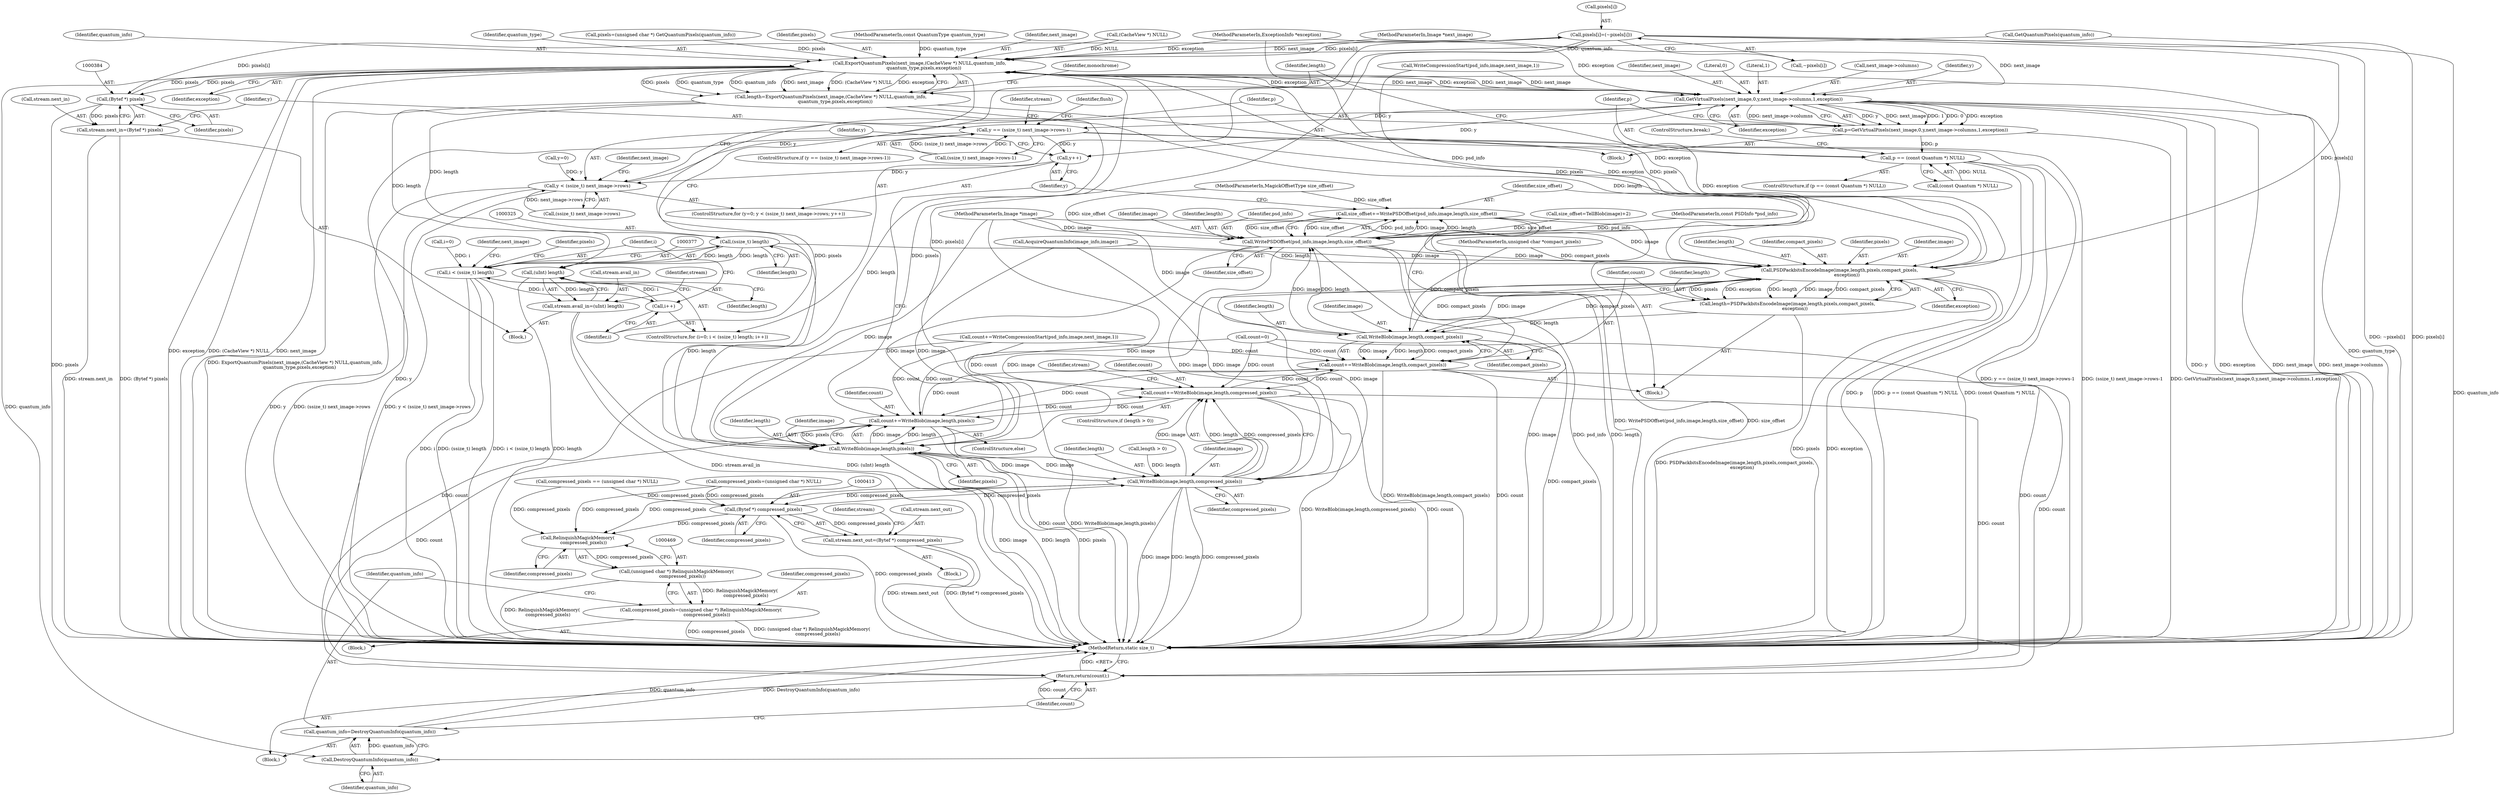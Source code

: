 digraph "0_ImageMagick_91cc3f36f2ccbd485a0456bab9aebe63b635da88@pointer" {
"1000329" [label="(Call,pixels[i]=(~pixels[i]))"];
"1000305" [label="(Call,ExportQuantumPixels(next_image,(CacheView *) NULL,quantum_info,\n      quantum_type,pixels,exception))"];
"1000287" [label="(Call,GetVirtualPixels(next_image,0,y,next_image->columns,1,exception))"];
"1000282" [label="(Call,y++)"];
"1000275" [label="(Call,y < (ssize_t) next_image->rows)"];
"1000285" [label="(Call,p=GetVirtualPixels(next_image,0,y,next_image->columns,1,exception))"];
"1000297" [label="(Call,p == (const Quantum *) NULL)"];
"1000387" [label="(Call,y == (ssize_t) next_image->rows-1)"];
"1000303" [label="(Call,length=ExportQuantumPixels(next_image,(CacheView *) NULL,quantum_info,\n      quantum_type,pixels,exception))"];
"1000324" [label="(Call,(ssize_t) length)"];
"1000322" [label="(Call,i < (ssize_t) length)"];
"1000327" [label="(Call,i++)"];
"1000345" [label="(Call,PSDPackbitsEncodeImage(image,length,pixels,compact_pixels,\n          exception))"];
"1000343" [label="(Call,length=PSDPackbitsEncodeImage(image,length,pixels,compact_pixels,\n          exception))"];
"1000353" [label="(Call,WriteBlob(image,length,compact_pixels))"];
"1000351" [label="(Call,count+=WriteBlob(image,length,compact_pixels))"];
"1000436" [label="(Call,count+=WriteBlob(image,length,compressed_pixels))"];
"1000448" [label="(Call,count+=WriteBlob(image,length,pixels))"];
"1000476" [label="(Return,return(count);)"];
"1000359" [label="(Call,WritePSDOffset(psd_info,image,length,size_offset))"];
"1000357" [label="(Call,size_offset+=WritePSDOffset(psd_info,image,length,size_offset))"];
"1000438" [label="(Call,WriteBlob(image,length,compressed_pixels))"];
"1000412" [label="(Call,(Bytef *) compressed_pixels)"];
"1000408" [label="(Call,stream.next_out=(Bytef *) compressed_pixels)"];
"1000470" [label="(Call,RelinquishMagickMemory(\n        compressed_pixels))"];
"1000468" [label="(Call,(unsigned char *) RelinquishMagickMemory(\n        compressed_pixels))"];
"1000466" [label="(Call,compressed_pixels=(unsigned char *) RelinquishMagickMemory(\n        compressed_pixels))"];
"1000450" [label="(Call,WriteBlob(image,length,pixels))"];
"1000376" [label="(Call,(uInt) length)"];
"1000372" [label="(Call,stream.avail_in=(uInt) length)"];
"1000383" [label="(Call,(Bytef *) pixels)"];
"1000379" [label="(Call,stream.next_in=(Bytef *) pixels)"];
"1000474" [label="(Call,DestroyQuantumInfo(quantum_info))"];
"1000472" [label="(Call,quantum_info=DestroyQuantumInfo(quantum_info))"];
"1000379" [label="(Call,stream.next_in=(Bytef *) pixels)"];
"1000360" [label="(Identifier,psd_info)"];
"1000438" [label="(Call,WriteBlob(image,length,compressed_pixels))"];
"1000339" [label="(Identifier,next_image)"];
"1000145" [label="(Call,count+=WriteCompressionStart(psd_info,image,next_image,1))"];
"1000311" [label="(Identifier,quantum_type)"];
"1000386" [label="(ControlStructure,if (y == (ssize_t) next_image->rows-1))"];
"1000460" [label="(Block,)"];
"1000333" [label="(Call,~pixels[i])"];
"1000376" [label="(Call,(uInt) length)"];
"1000193" [label="(Call,GetQuantumPixels(quantum_info))"];
"1000436" [label="(Call,count+=WriteBlob(image,length,compressed_pixels))"];
"1000285" [label="(Call,p=GetVirtualPixels(next_image,0,y,next_image->columns,1,exception))"];
"1000287" [label="(Call,GetVirtualPixels(next_image,0,y,next_image->columns,1,exception))"];
"1000419" [label="(Identifier,stream)"];
"1000330" [label="(Call,pixels[i])"];
"1000295" [label="(Identifier,exception)"];
"1000271" [label="(ControlStructure,for (y=0; y < (ssize_t) next_image->rows; y++))"];
"1000318" [label="(ControlStructure,for (i=0; i < (ssize_t) length; i++))"];
"1000346" [label="(Identifier,image)"];
"1000331" [label="(Identifier,pixels)"];
"1000294" [label="(Literal,1)"];
"1000403" [label="(Identifier,stream)"];
"1000343" [label="(Call,length=PSDPackbitsEncodeImage(image,length,pixels,compact_pixels,\n          exception))"];
"1000373" [label="(Call,stream.avail_in)"];
"1000276" [label="(Identifier,y)"];
"1000362" [label="(Identifier,length)"];
"1000351" [label="(Call,count+=WriteBlob(image,length,compact_pixels))"];
"1000447" [label="(ControlStructure,else)"];
"1000453" [label="(Identifier,pixels)"];
"1000139" [label="(Call,size_offset=TellBlob(image)+2)"];
"1000439" [label="(Identifier,image)"];
"1000347" [label="(Identifier,length)"];
"1000283" [label="(Identifier,y)"];
"1000286" [label="(Identifier,p)"];
"1000470" [label="(Call,RelinquishMagickMemory(\n        compressed_pixels))"];
"1000277" [label="(Call,(ssize_t) next_image->rows)"];
"1000472" [label="(Call,quantum_info=DestroyQuantumInfo(quantum_info))"];
"1000326" [label="(Identifier,length)"];
"1000322" [label="(Call,i < (ssize_t) length)"];
"1000212" [label="(Call,compressed_pixels == (unsigned char *) NULL)"];
"1000189" [label="(Call,pixels=(unsigned char *) GetQuantumPixels(quantum_info))"];
"1000352" [label="(Identifier,count)"];
"1000383" [label="(Call,(Bytef *) pixels)"];
"1000284" [label="(Block,)"];
"1000296" [label="(ControlStructure,if (p == (const Quantum *) NULL))"];
"1000355" [label="(Identifier,length)"];
"1000305" [label="(Call,ExportQuantumPixels(next_image,(CacheView *) NULL,quantum_info,\n      quantum_type,pixels,exception))"];
"1000147" [label="(Call,WriteCompressionStart(psd_info,image,next_image,1))"];
"1000388" [label="(Identifier,y)"];
"1000476" [label="(Return,return(count);)"];
"1000412" [label="(Call,(Bytef *) compressed_pixels)"];
"1000457" [label="(Identifier,next_image)"];
"1000297" [label="(Call,p == (const Quantum *) NULL)"];
"1000451" [label="(Identifier,image)"];
"1000312" [label="(Identifier,pixels)"];
"1000359" [label="(Call,WritePSDOffset(psd_info,image,length,size_offset))"];
"1000477" [label="(Identifier,count)"];
"1000109" [label="(MethodParameterIn,ExceptionInfo *exception)"];
"1000387" [label="(Call,y == (ssize_t) next_image->rows-1)"];
"1000363" [label="(Identifier,size_offset)"];
"1000450" [label="(Call,WriteBlob(image,length,pixels))"];
"1000349" [label="(Identifier,compact_pixels)"];
"1000291" [label="(Call,next_image->columns)"];
"1000110" [label="(Block,)"];
"1000107" [label="(MethodParameterIn,MagickOffsetType size_offset)"];
"1000371" [label="(Block,)"];
"1000316" [label="(Identifier,monochrome)"];
"1000290" [label="(Identifier,y)"];
"1000105" [label="(MethodParameterIn,const QuantumType quantum_type)"];
"1000123" [label="(Call,compressed_pixels=(unsigned char *) NULL)"];
"1000131" [label="(Call,count=0)"];
"1000414" [label="(Identifier,compressed_pixels)"];
"1000302" [label="(ControlStructure,break;)"];
"1000327" [label="(Call,i++)"];
"1000344" [label="(Identifier,length)"];
"1000372" [label="(Call,stream.avail_in=(uInt) length)"];
"1000350" [label="(Identifier,exception)"];
"1000354" [label="(Identifier,image)"];
"1000400" [label="(Block,)"];
"1000303" [label="(Call,length=ExportQuantumPixels(next_image,(CacheView *) NULL,quantum_info,\n      quantum_type,pixels,exception))"];
"1000342" [label="(Block,)"];
"1000282" [label="(Call,y++)"];
"1000319" [label="(Call,i=0)"];
"1000356" [label="(Identifier,compact_pixels)"];
"1000408" [label="(Call,stream.next_out=(Bytef *) compressed_pixels)"];
"1000381" [label="(Identifier,stream)"];
"1000357" [label="(Call,size_offset+=WritePSDOffset(psd_info,image,length,size_offset))"];
"1000473" [label="(Identifier,quantum_info)"];
"1000474" [label="(Call,DestroyQuantumInfo(quantum_info))"];
"1000324" [label="(Call,(ssize_t) length)"];
"1000452" [label="(Identifier,length)"];
"1000432" [label="(ControlStructure,if (length > 0))"];
"1000106" [label="(MethodParameterIn,unsigned char *compact_pixels)"];
"1000358" [label="(Identifier,size_offset)"];
"1000437" [label="(Identifier,count)"];
"1000466" [label="(Call,compressed_pixels=(unsigned char *) RelinquishMagickMemory(\n        compressed_pixels))"];
"1000298" [label="(Identifier,p)"];
"1000397" [label="(Identifier,flush)"];
"1000101" [label="(MethodParameterIn,const PSDInfo *psd_info)"];
"1000323" [label="(Identifier,i)"];
"1000272" [label="(Call,y=0)"];
"1000313" [label="(Identifier,exception)"];
"1000361" [label="(Identifier,image)"];
"1000389" [label="(Call,(ssize_t) next_image->rows-1)"];
"1000345" [label="(Call,PSDPackbitsEncodeImage(image,length,pixels,compact_pixels,\n          exception))"];
"1000348" [label="(Identifier,pixels)"];
"1000329" [label="(Call,pixels[i]=(~pixels[i]))"];
"1000353" [label="(Call,WriteBlob(image,length,compact_pixels))"];
"1000444" [label="(Identifier,stream)"];
"1000304" [label="(Identifier,length)"];
"1000380" [label="(Call,stream.next_in)"];
"1000467" [label="(Identifier,compressed_pixels)"];
"1000306" [label="(Identifier,next_image)"];
"1000288" [label="(Identifier,next_image)"];
"1000275" [label="(Call,y < (ssize_t) next_image->rows)"];
"1000385" [label="(Identifier,pixels)"];
"1000299" [label="(Call,(const Quantum *) NULL)"];
"1000378" [label="(Identifier,length)"];
"1000478" [label="(MethodReturn,static size_t)"];
"1000289" [label="(Literal,0)"];
"1000178" [label="(Call,AcquireQuantumInfo(image_info,image))"];
"1000449" [label="(Identifier,count)"];
"1000433" [label="(Call,length > 0)"];
"1000441" [label="(Identifier,compressed_pixels)"];
"1000307" [label="(Call,(CacheView *) NULL)"];
"1000328" [label="(Identifier,i)"];
"1000468" [label="(Call,(unsigned char *) RelinquishMagickMemory(\n        compressed_pixels))"];
"1000471" [label="(Identifier,compressed_pixels)"];
"1000475" [label="(Identifier,quantum_info)"];
"1000310" [label="(Identifier,quantum_info)"];
"1000104" [label="(MethodParameterIn,Image *next_image)"];
"1000409" [label="(Call,stream.next_out)"];
"1000103" [label="(MethodParameterIn,Image *image)"];
"1000448" [label="(Call,count+=WriteBlob(image,length,pixels))"];
"1000440" [label="(Identifier,length)"];
"1000329" -> "1000318"  [label="AST: "];
"1000329" -> "1000333"  [label="CFG: "];
"1000330" -> "1000329"  [label="AST: "];
"1000333" -> "1000329"  [label="AST: "];
"1000328" -> "1000329"  [label="CFG: "];
"1000329" -> "1000478"  [label="DDG: ~pixels[i]"];
"1000329" -> "1000478"  [label="DDG: pixels[i]"];
"1000329" -> "1000305"  [label="DDG: pixels[i]"];
"1000329" -> "1000345"  [label="DDG: pixels[i]"];
"1000329" -> "1000383"  [label="DDG: pixels[i]"];
"1000329" -> "1000450"  [label="DDG: pixels[i]"];
"1000305" -> "1000303"  [label="AST: "];
"1000305" -> "1000313"  [label="CFG: "];
"1000306" -> "1000305"  [label="AST: "];
"1000307" -> "1000305"  [label="AST: "];
"1000310" -> "1000305"  [label="AST: "];
"1000311" -> "1000305"  [label="AST: "];
"1000312" -> "1000305"  [label="AST: "];
"1000313" -> "1000305"  [label="AST: "];
"1000303" -> "1000305"  [label="CFG: "];
"1000305" -> "1000478"  [label="DDG: exception"];
"1000305" -> "1000478"  [label="DDG: quantum_type"];
"1000305" -> "1000478"  [label="DDG: (CacheView *) NULL"];
"1000305" -> "1000478"  [label="DDG: next_image"];
"1000305" -> "1000287"  [label="DDG: next_image"];
"1000305" -> "1000287"  [label="DDG: exception"];
"1000305" -> "1000303"  [label="DDG: pixels"];
"1000305" -> "1000303"  [label="DDG: quantum_type"];
"1000305" -> "1000303"  [label="DDG: quantum_info"];
"1000305" -> "1000303"  [label="DDG: next_image"];
"1000305" -> "1000303"  [label="DDG: (CacheView *) NULL"];
"1000305" -> "1000303"  [label="DDG: exception"];
"1000287" -> "1000305"  [label="DDG: next_image"];
"1000287" -> "1000305"  [label="DDG: exception"];
"1000104" -> "1000305"  [label="DDG: next_image"];
"1000307" -> "1000305"  [label="DDG: NULL"];
"1000193" -> "1000305"  [label="DDG: quantum_info"];
"1000105" -> "1000305"  [label="DDG: quantum_type"];
"1000189" -> "1000305"  [label="DDG: pixels"];
"1000345" -> "1000305"  [label="DDG: pixels"];
"1000450" -> "1000305"  [label="DDG: pixels"];
"1000383" -> "1000305"  [label="DDG: pixels"];
"1000109" -> "1000305"  [label="DDG: exception"];
"1000305" -> "1000345"  [label="DDG: pixels"];
"1000305" -> "1000345"  [label="DDG: exception"];
"1000305" -> "1000383"  [label="DDG: pixels"];
"1000305" -> "1000450"  [label="DDG: pixels"];
"1000305" -> "1000474"  [label="DDG: quantum_info"];
"1000287" -> "1000285"  [label="AST: "];
"1000287" -> "1000295"  [label="CFG: "];
"1000288" -> "1000287"  [label="AST: "];
"1000289" -> "1000287"  [label="AST: "];
"1000290" -> "1000287"  [label="AST: "];
"1000291" -> "1000287"  [label="AST: "];
"1000294" -> "1000287"  [label="AST: "];
"1000295" -> "1000287"  [label="AST: "];
"1000285" -> "1000287"  [label="CFG: "];
"1000287" -> "1000478"  [label="DDG: next_image->columns"];
"1000287" -> "1000478"  [label="DDG: y"];
"1000287" -> "1000478"  [label="DDG: exception"];
"1000287" -> "1000478"  [label="DDG: next_image"];
"1000287" -> "1000282"  [label="DDG: y"];
"1000287" -> "1000285"  [label="DDG: y"];
"1000287" -> "1000285"  [label="DDG: next_image"];
"1000287" -> "1000285"  [label="DDG: 1"];
"1000287" -> "1000285"  [label="DDG: 0"];
"1000287" -> "1000285"  [label="DDG: exception"];
"1000287" -> "1000285"  [label="DDG: next_image->columns"];
"1000147" -> "1000287"  [label="DDG: next_image"];
"1000104" -> "1000287"  [label="DDG: next_image"];
"1000275" -> "1000287"  [label="DDG: y"];
"1000345" -> "1000287"  [label="DDG: exception"];
"1000109" -> "1000287"  [label="DDG: exception"];
"1000287" -> "1000387"  [label="DDG: y"];
"1000282" -> "1000271"  [label="AST: "];
"1000282" -> "1000283"  [label="CFG: "];
"1000283" -> "1000282"  [label="AST: "];
"1000276" -> "1000282"  [label="CFG: "];
"1000282" -> "1000275"  [label="DDG: y"];
"1000387" -> "1000282"  [label="DDG: y"];
"1000275" -> "1000271"  [label="AST: "];
"1000275" -> "1000277"  [label="CFG: "];
"1000276" -> "1000275"  [label="AST: "];
"1000277" -> "1000275"  [label="AST: "];
"1000286" -> "1000275"  [label="CFG: "];
"1000457" -> "1000275"  [label="CFG: "];
"1000275" -> "1000478"  [label="DDG: y < (ssize_t) next_image->rows"];
"1000275" -> "1000478"  [label="DDG: y"];
"1000275" -> "1000478"  [label="DDG: (ssize_t) next_image->rows"];
"1000272" -> "1000275"  [label="DDG: y"];
"1000277" -> "1000275"  [label="DDG: next_image->rows"];
"1000285" -> "1000284"  [label="AST: "];
"1000286" -> "1000285"  [label="AST: "];
"1000298" -> "1000285"  [label="CFG: "];
"1000285" -> "1000478"  [label="DDG: GetVirtualPixels(next_image,0,y,next_image->columns,1,exception)"];
"1000285" -> "1000297"  [label="DDG: p"];
"1000297" -> "1000296"  [label="AST: "];
"1000297" -> "1000299"  [label="CFG: "];
"1000298" -> "1000297"  [label="AST: "];
"1000299" -> "1000297"  [label="AST: "];
"1000302" -> "1000297"  [label="CFG: "];
"1000304" -> "1000297"  [label="CFG: "];
"1000297" -> "1000478"  [label="DDG: p"];
"1000297" -> "1000478"  [label="DDG: (const Quantum *) NULL"];
"1000297" -> "1000478"  [label="DDG: p == (const Quantum *) NULL"];
"1000299" -> "1000297"  [label="DDG: NULL"];
"1000387" -> "1000386"  [label="AST: "];
"1000387" -> "1000389"  [label="CFG: "];
"1000388" -> "1000387"  [label="AST: "];
"1000389" -> "1000387"  [label="AST: "];
"1000397" -> "1000387"  [label="CFG: "];
"1000403" -> "1000387"  [label="CFG: "];
"1000387" -> "1000478"  [label="DDG: (ssize_t) next_image->rows-1"];
"1000387" -> "1000478"  [label="DDG: y"];
"1000387" -> "1000478"  [label="DDG: y == (ssize_t) next_image->rows-1"];
"1000389" -> "1000387"  [label="DDG: (ssize_t) next_image->rows"];
"1000389" -> "1000387"  [label="DDG: 1"];
"1000303" -> "1000284"  [label="AST: "];
"1000304" -> "1000303"  [label="AST: "];
"1000316" -> "1000303"  [label="CFG: "];
"1000303" -> "1000478"  [label="DDG: ExportQuantumPixels(next_image,(CacheView *) NULL,quantum_info,\n      quantum_type,pixels,exception)"];
"1000303" -> "1000324"  [label="DDG: length"];
"1000303" -> "1000345"  [label="DDG: length"];
"1000303" -> "1000376"  [label="DDG: length"];
"1000303" -> "1000450"  [label="DDG: length"];
"1000324" -> "1000322"  [label="AST: "];
"1000324" -> "1000326"  [label="CFG: "];
"1000325" -> "1000324"  [label="AST: "];
"1000326" -> "1000324"  [label="AST: "];
"1000322" -> "1000324"  [label="CFG: "];
"1000324" -> "1000322"  [label="DDG: length"];
"1000324" -> "1000345"  [label="DDG: length"];
"1000324" -> "1000376"  [label="DDG: length"];
"1000324" -> "1000450"  [label="DDG: length"];
"1000322" -> "1000318"  [label="AST: "];
"1000323" -> "1000322"  [label="AST: "];
"1000331" -> "1000322"  [label="CFG: "];
"1000339" -> "1000322"  [label="CFG: "];
"1000322" -> "1000478"  [label="DDG: (ssize_t) length"];
"1000322" -> "1000478"  [label="DDG: i < (ssize_t) length"];
"1000322" -> "1000478"  [label="DDG: i"];
"1000327" -> "1000322"  [label="DDG: i"];
"1000319" -> "1000322"  [label="DDG: i"];
"1000322" -> "1000327"  [label="DDG: i"];
"1000327" -> "1000318"  [label="AST: "];
"1000327" -> "1000328"  [label="CFG: "];
"1000328" -> "1000327"  [label="AST: "];
"1000323" -> "1000327"  [label="CFG: "];
"1000345" -> "1000343"  [label="AST: "];
"1000345" -> "1000350"  [label="CFG: "];
"1000346" -> "1000345"  [label="AST: "];
"1000347" -> "1000345"  [label="AST: "];
"1000348" -> "1000345"  [label="AST: "];
"1000349" -> "1000345"  [label="AST: "];
"1000350" -> "1000345"  [label="AST: "];
"1000343" -> "1000345"  [label="CFG: "];
"1000345" -> "1000478"  [label="DDG: pixels"];
"1000345" -> "1000478"  [label="DDG: exception"];
"1000345" -> "1000343"  [label="DDG: pixels"];
"1000345" -> "1000343"  [label="DDG: exception"];
"1000345" -> "1000343"  [label="DDG: length"];
"1000345" -> "1000343"  [label="DDG: image"];
"1000345" -> "1000343"  [label="DDG: compact_pixels"];
"1000359" -> "1000345"  [label="DDG: image"];
"1000178" -> "1000345"  [label="DDG: image"];
"1000450" -> "1000345"  [label="DDG: image"];
"1000438" -> "1000345"  [label="DDG: image"];
"1000103" -> "1000345"  [label="DDG: image"];
"1000353" -> "1000345"  [label="DDG: compact_pixels"];
"1000106" -> "1000345"  [label="DDG: compact_pixels"];
"1000109" -> "1000345"  [label="DDG: exception"];
"1000345" -> "1000353"  [label="DDG: image"];
"1000345" -> "1000353"  [label="DDG: compact_pixels"];
"1000343" -> "1000342"  [label="AST: "];
"1000344" -> "1000343"  [label="AST: "];
"1000352" -> "1000343"  [label="CFG: "];
"1000343" -> "1000478"  [label="DDG: PSDPackbitsEncodeImage(image,length,pixels,compact_pixels,\n          exception)"];
"1000343" -> "1000353"  [label="DDG: length"];
"1000353" -> "1000351"  [label="AST: "];
"1000353" -> "1000356"  [label="CFG: "];
"1000354" -> "1000353"  [label="AST: "];
"1000355" -> "1000353"  [label="AST: "];
"1000356" -> "1000353"  [label="AST: "];
"1000351" -> "1000353"  [label="CFG: "];
"1000353" -> "1000478"  [label="DDG: compact_pixels"];
"1000353" -> "1000351"  [label="DDG: image"];
"1000353" -> "1000351"  [label="DDG: length"];
"1000353" -> "1000351"  [label="DDG: compact_pixels"];
"1000103" -> "1000353"  [label="DDG: image"];
"1000106" -> "1000353"  [label="DDG: compact_pixels"];
"1000353" -> "1000359"  [label="DDG: image"];
"1000353" -> "1000359"  [label="DDG: length"];
"1000351" -> "1000342"  [label="AST: "];
"1000352" -> "1000351"  [label="AST: "];
"1000358" -> "1000351"  [label="CFG: "];
"1000351" -> "1000478"  [label="DDG: WriteBlob(image,length,compact_pixels)"];
"1000351" -> "1000478"  [label="DDG: count"];
"1000436" -> "1000351"  [label="DDG: count"];
"1000131" -> "1000351"  [label="DDG: count"];
"1000448" -> "1000351"  [label="DDG: count"];
"1000145" -> "1000351"  [label="DDG: count"];
"1000351" -> "1000436"  [label="DDG: count"];
"1000351" -> "1000448"  [label="DDG: count"];
"1000351" -> "1000476"  [label="DDG: count"];
"1000436" -> "1000432"  [label="AST: "];
"1000436" -> "1000438"  [label="CFG: "];
"1000437" -> "1000436"  [label="AST: "];
"1000438" -> "1000436"  [label="AST: "];
"1000444" -> "1000436"  [label="CFG: "];
"1000436" -> "1000478"  [label="DDG: count"];
"1000436" -> "1000478"  [label="DDG: WriteBlob(image,length,compressed_pixels)"];
"1000438" -> "1000436"  [label="DDG: image"];
"1000438" -> "1000436"  [label="DDG: length"];
"1000438" -> "1000436"  [label="DDG: compressed_pixels"];
"1000131" -> "1000436"  [label="DDG: count"];
"1000448" -> "1000436"  [label="DDG: count"];
"1000145" -> "1000436"  [label="DDG: count"];
"1000436" -> "1000448"  [label="DDG: count"];
"1000436" -> "1000476"  [label="DDG: count"];
"1000448" -> "1000447"  [label="AST: "];
"1000448" -> "1000450"  [label="CFG: "];
"1000449" -> "1000448"  [label="AST: "];
"1000450" -> "1000448"  [label="AST: "];
"1000283" -> "1000448"  [label="CFG: "];
"1000448" -> "1000478"  [label="DDG: WriteBlob(image,length,pixels)"];
"1000448" -> "1000478"  [label="DDG: count"];
"1000450" -> "1000448"  [label="DDG: image"];
"1000450" -> "1000448"  [label="DDG: length"];
"1000450" -> "1000448"  [label="DDG: pixels"];
"1000131" -> "1000448"  [label="DDG: count"];
"1000145" -> "1000448"  [label="DDG: count"];
"1000448" -> "1000476"  [label="DDG: count"];
"1000476" -> "1000110"  [label="AST: "];
"1000476" -> "1000477"  [label="CFG: "];
"1000477" -> "1000476"  [label="AST: "];
"1000478" -> "1000476"  [label="CFG: "];
"1000476" -> "1000478"  [label="DDG: <RET>"];
"1000477" -> "1000476"  [label="DDG: count"];
"1000131" -> "1000476"  [label="DDG: count"];
"1000145" -> "1000476"  [label="DDG: count"];
"1000359" -> "1000357"  [label="AST: "];
"1000359" -> "1000363"  [label="CFG: "];
"1000360" -> "1000359"  [label="AST: "];
"1000361" -> "1000359"  [label="AST: "];
"1000362" -> "1000359"  [label="AST: "];
"1000363" -> "1000359"  [label="AST: "];
"1000357" -> "1000359"  [label="CFG: "];
"1000359" -> "1000478"  [label="DDG: image"];
"1000359" -> "1000478"  [label="DDG: psd_info"];
"1000359" -> "1000478"  [label="DDG: length"];
"1000359" -> "1000357"  [label="DDG: psd_info"];
"1000359" -> "1000357"  [label="DDG: image"];
"1000359" -> "1000357"  [label="DDG: length"];
"1000359" -> "1000357"  [label="DDG: size_offset"];
"1000147" -> "1000359"  [label="DDG: psd_info"];
"1000101" -> "1000359"  [label="DDG: psd_info"];
"1000103" -> "1000359"  [label="DDG: image"];
"1000139" -> "1000359"  [label="DDG: size_offset"];
"1000357" -> "1000359"  [label="DDG: size_offset"];
"1000107" -> "1000359"  [label="DDG: size_offset"];
"1000359" -> "1000438"  [label="DDG: image"];
"1000359" -> "1000450"  [label="DDG: image"];
"1000357" -> "1000342"  [label="AST: "];
"1000358" -> "1000357"  [label="AST: "];
"1000283" -> "1000357"  [label="CFG: "];
"1000357" -> "1000478"  [label="DDG: size_offset"];
"1000357" -> "1000478"  [label="DDG: WritePSDOffset(psd_info,image,length,size_offset)"];
"1000107" -> "1000357"  [label="DDG: size_offset"];
"1000438" -> "1000441"  [label="CFG: "];
"1000439" -> "1000438"  [label="AST: "];
"1000440" -> "1000438"  [label="AST: "];
"1000441" -> "1000438"  [label="AST: "];
"1000438" -> "1000478"  [label="DDG: length"];
"1000438" -> "1000478"  [label="DDG: compressed_pixels"];
"1000438" -> "1000478"  [label="DDG: image"];
"1000438" -> "1000412"  [label="DDG: compressed_pixels"];
"1000178" -> "1000438"  [label="DDG: image"];
"1000450" -> "1000438"  [label="DDG: image"];
"1000103" -> "1000438"  [label="DDG: image"];
"1000433" -> "1000438"  [label="DDG: length"];
"1000412" -> "1000438"  [label="DDG: compressed_pixels"];
"1000438" -> "1000450"  [label="DDG: image"];
"1000438" -> "1000470"  [label="DDG: compressed_pixels"];
"1000412" -> "1000408"  [label="AST: "];
"1000412" -> "1000414"  [label="CFG: "];
"1000413" -> "1000412"  [label="AST: "];
"1000414" -> "1000412"  [label="AST: "];
"1000408" -> "1000412"  [label="CFG: "];
"1000412" -> "1000478"  [label="DDG: compressed_pixels"];
"1000412" -> "1000408"  [label="DDG: compressed_pixels"];
"1000212" -> "1000412"  [label="DDG: compressed_pixels"];
"1000123" -> "1000412"  [label="DDG: compressed_pixels"];
"1000412" -> "1000470"  [label="DDG: compressed_pixels"];
"1000408" -> "1000400"  [label="AST: "];
"1000409" -> "1000408"  [label="AST: "];
"1000419" -> "1000408"  [label="CFG: "];
"1000408" -> "1000478"  [label="DDG: stream.next_out"];
"1000408" -> "1000478"  [label="DDG: (Bytef *) compressed_pixels"];
"1000470" -> "1000468"  [label="AST: "];
"1000470" -> "1000471"  [label="CFG: "];
"1000471" -> "1000470"  [label="AST: "];
"1000468" -> "1000470"  [label="CFG: "];
"1000470" -> "1000468"  [label="DDG: compressed_pixels"];
"1000212" -> "1000470"  [label="DDG: compressed_pixels"];
"1000123" -> "1000470"  [label="DDG: compressed_pixels"];
"1000468" -> "1000466"  [label="AST: "];
"1000469" -> "1000468"  [label="AST: "];
"1000466" -> "1000468"  [label="CFG: "];
"1000468" -> "1000478"  [label="DDG: RelinquishMagickMemory(\n        compressed_pixels)"];
"1000468" -> "1000466"  [label="DDG: RelinquishMagickMemory(\n        compressed_pixels)"];
"1000466" -> "1000460"  [label="AST: "];
"1000467" -> "1000466"  [label="AST: "];
"1000473" -> "1000466"  [label="CFG: "];
"1000466" -> "1000478"  [label="DDG: (unsigned char *) RelinquishMagickMemory(\n        compressed_pixels)"];
"1000466" -> "1000478"  [label="DDG: compressed_pixels"];
"1000450" -> "1000453"  [label="CFG: "];
"1000451" -> "1000450"  [label="AST: "];
"1000452" -> "1000450"  [label="AST: "];
"1000453" -> "1000450"  [label="AST: "];
"1000450" -> "1000478"  [label="DDG: length"];
"1000450" -> "1000478"  [label="DDG: pixels"];
"1000450" -> "1000478"  [label="DDG: image"];
"1000178" -> "1000450"  [label="DDG: image"];
"1000103" -> "1000450"  [label="DDG: image"];
"1000376" -> "1000372"  [label="AST: "];
"1000376" -> "1000378"  [label="CFG: "];
"1000377" -> "1000376"  [label="AST: "];
"1000378" -> "1000376"  [label="AST: "];
"1000372" -> "1000376"  [label="CFG: "];
"1000376" -> "1000478"  [label="DDG: length"];
"1000376" -> "1000372"  [label="DDG: length"];
"1000372" -> "1000371"  [label="AST: "];
"1000373" -> "1000372"  [label="AST: "];
"1000381" -> "1000372"  [label="CFG: "];
"1000372" -> "1000478"  [label="DDG: (uInt) length"];
"1000372" -> "1000478"  [label="DDG: stream.avail_in"];
"1000383" -> "1000379"  [label="AST: "];
"1000383" -> "1000385"  [label="CFG: "];
"1000384" -> "1000383"  [label="AST: "];
"1000385" -> "1000383"  [label="AST: "];
"1000379" -> "1000383"  [label="CFG: "];
"1000383" -> "1000478"  [label="DDG: pixels"];
"1000383" -> "1000379"  [label="DDG: pixels"];
"1000379" -> "1000371"  [label="AST: "];
"1000380" -> "1000379"  [label="AST: "];
"1000388" -> "1000379"  [label="CFG: "];
"1000379" -> "1000478"  [label="DDG: (Bytef *) pixels"];
"1000379" -> "1000478"  [label="DDG: stream.next_in"];
"1000474" -> "1000472"  [label="AST: "];
"1000474" -> "1000475"  [label="CFG: "];
"1000475" -> "1000474"  [label="AST: "];
"1000472" -> "1000474"  [label="CFG: "];
"1000474" -> "1000472"  [label="DDG: quantum_info"];
"1000193" -> "1000474"  [label="DDG: quantum_info"];
"1000472" -> "1000110"  [label="AST: "];
"1000473" -> "1000472"  [label="AST: "];
"1000477" -> "1000472"  [label="CFG: "];
"1000472" -> "1000478"  [label="DDG: DestroyQuantumInfo(quantum_info)"];
"1000472" -> "1000478"  [label="DDG: quantum_info"];
}
